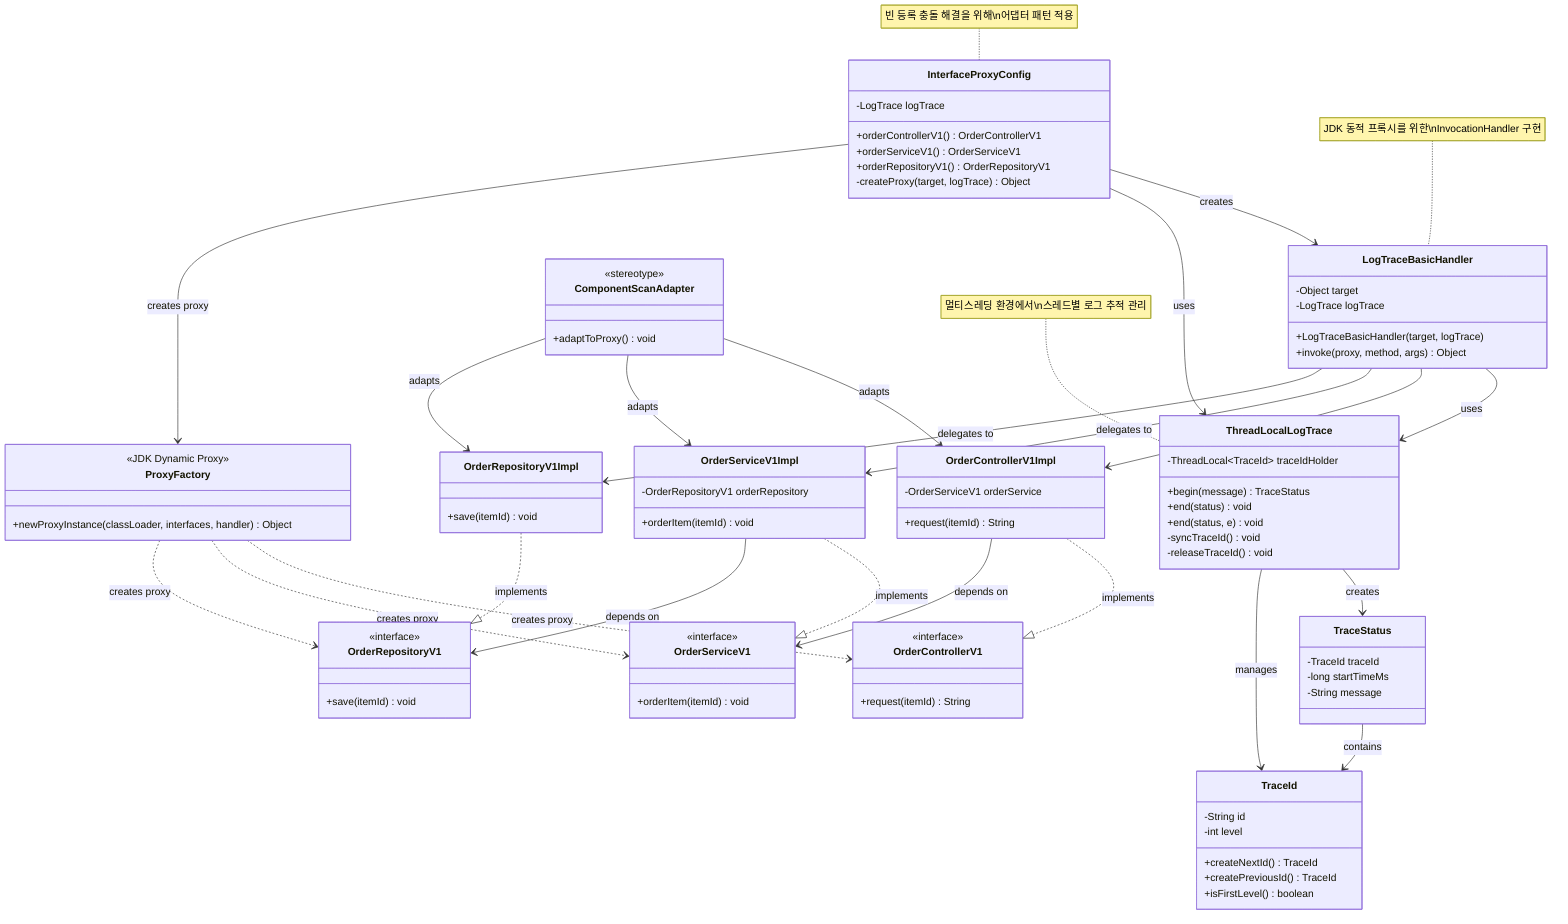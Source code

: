 classDiagram
    class InterfaceProxyConfig {
        -LogTrace logTrace
        +orderControllerV1() OrderControllerV1
        +orderServiceV1() OrderServiceV1
        +orderRepositoryV1() OrderRepositoryV1
        -createProxy(target, logTrace) Object
    }

    class LogTraceBasicHandler {
        -Object target
        -LogTrace logTrace
        +LogTraceBasicHandler(target, logTrace)
        +invoke(proxy, method, args) Object
    }

    class ThreadLocalLogTrace {
        -ThreadLocal~TraceId~ traceIdHolder
        +begin(message) TraceStatus
        +end(status) void
        +end(status, e) void
        -syncTraceId() void
        -releaseTraceId() void
    }

    class TraceStatus {
        -TraceId traceId
        -long startTimeMs
        -String message
    }

    class TraceId {
        -String id
        -int level
        +createNextId() TraceId
        +createPreviousId() TraceId
        +isFirstLevel() boolean
    }

    %% 인터페이스 정의
    class OrderControllerV1 {
        <<interface>>
        +request(itemId) String
    }

    class OrderServiceV1 {
        <<interface>>
        +orderItem(itemId) void
    }

    class OrderRepositoryV1 {
        <<interface>>
        +save(itemId) void
    }

    %% 실제 구현체
    class OrderControllerV1Impl {
        -OrderServiceV1 orderService
        +request(itemId) String
    }

    class OrderServiceV1Impl {
        -OrderRepositoryV1 orderRepository
        +orderItem(itemId) void
    }

    class OrderRepositoryV1Impl {
        +save(itemId) void
    }

    %% 어댑터 패턴 적용
    class ComponentScanAdapter {
        <<stereotype>>
        +adaptToProxy() void
    }

    %% JDK Dynamic Proxy
    class ProxyFactory {
        <<JDK Dynamic Proxy>>
        +newProxyInstance(classLoader, interfaces, handler) Object
    }

    %% 관계 설정
    InterfaceProxyConfig --> LogTraceBasicHandler : creates
    InterfaceProxyConfig --> ThreadLocalLogTrace : uses
    InterfaceProxyConfig --> ProxyFactory : creates proxy
    
    LogTraceBasicHandler --> ThreadLocalLogTrace : uses
    LogTraceBasicHandler --> OrderControllerV1Impl : delegates to
    LogTraceBasicHandler --> OrderServiceV1Impl : delegates to
    LogTraceBasicHandler --> OrderRepositoryV1Impl : delegates to
    
    ThreadLocalLogTrace --> TraceStatus : creates
    ThreadLocalLogTrace --> TraceId : manages
    TraceStatus --> TraceId : contains

    %% 인터페이스 구현
    OrderControllerV1Impl ..|> OrderControllerV1 : implements
    OrderServiceV1Impl ..|> OrderServiceV1 : implements
    OrderRepositoryV1Impl ..|> OrderRepositoryV1 : implements

    %% 프록시 관계
    ProxyFactory ..> OrderControllerV1 : creates proxy
    ProxyFactory ..> OrderServiceV1 : creates proxy
    ProxyFactory ..> OrderRepositoryV1 : creates proxy

    %% 어댑터 패턴
    ComponentScanAdapter --> OrderControllerV1Impl : adapts
    ComponentScanAdapter --> OrderServiceV1Impl : adapts
    ComponentScanAdapter --> OrderRepositoryV1Impl : adapts

    %% 의존성 주입
    OrderControllerV1Impl --> OrderServiceV1 : depends on
    OrderServiceV1Impl --> OrderRepositoryV1 : depends on

    note for InterfaceProxyConfig "빈 등록 충돌 해결을 위해\n어댑터 패턴 적용"
    note for LogTraceBasicHandler "JDK 동적 프록시를 위한\nInvocationHandler 구현"
    note for ThreadLocalLogTrace "멀티스레딩 환경에서\n스레드별 로그 추적 관리"